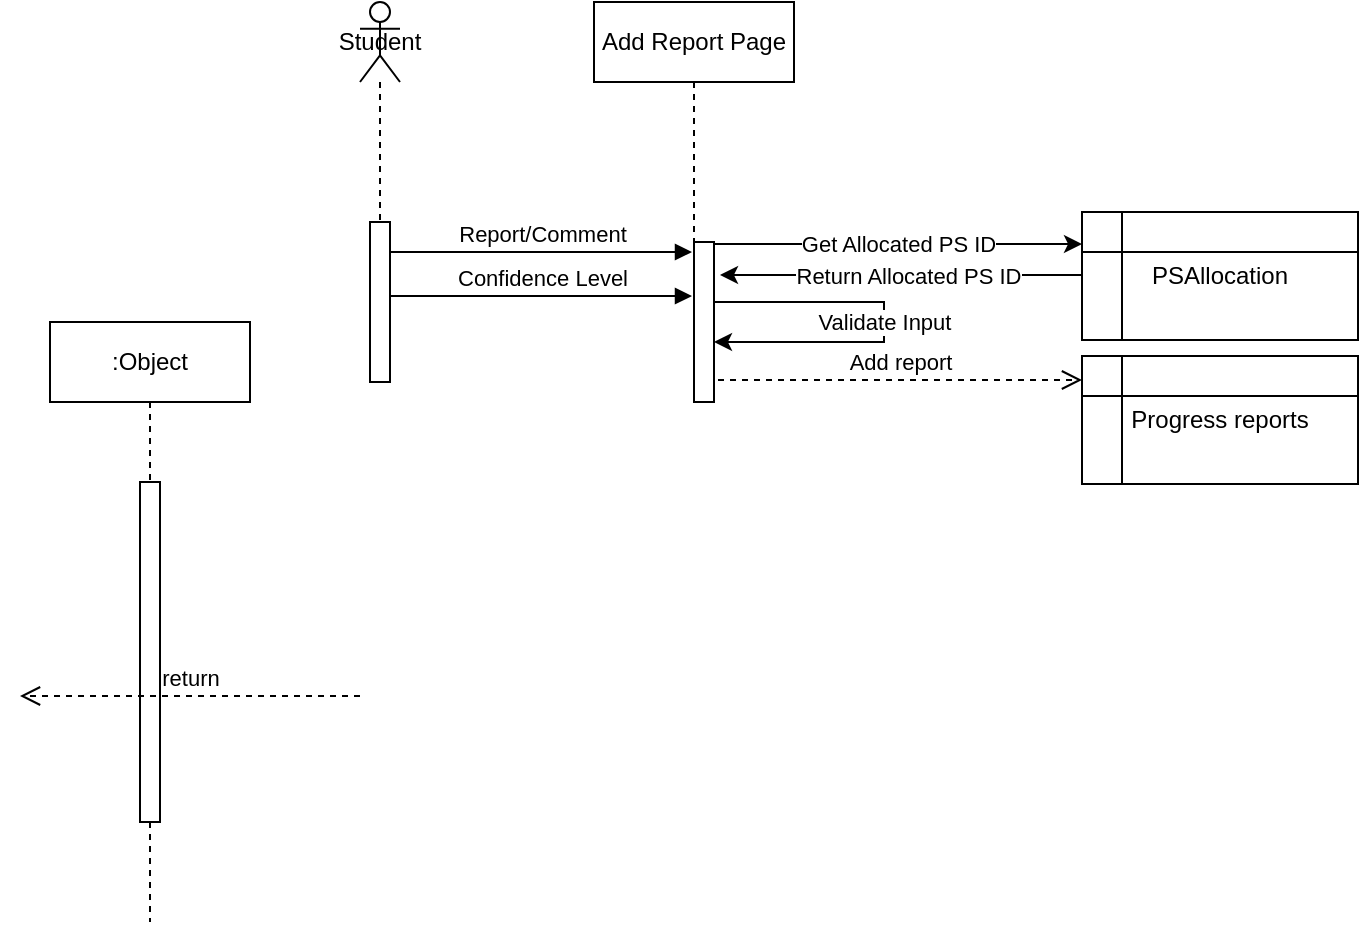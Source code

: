 <mxfile version="22.1.8" type="github">
  <diagram name="Page-1" id="2YBvvXClWsGukQMizWep">
    <mxGraphModel dx="2099" dy="573" grid="0" gridSize="10" guides="1" tooltips="1" connect="1" arrows="1" fold="1" page="1" pageScale="1" pageWidth="850" pageHeight="1100" math="0" shadow="0">
      <root>
        <mxCell id="0" />
        <mxCell id="1" parent="0" />
        <mxCell id="Sj0PimiOQqgLw83jFbK4-4" value="Student" style="shape=umlLifeline;perimeter=lifelinePerimeter;whiteSpace=wrap;html=1;container=1;dropTarget=0;collapsible=0;recursiveResize=0;outlineConnect=0;portConstraint=eastwest;newEdgeStyle={&quot;curved&quot;:0,&quot;rounded&quot;:0};participant=umlActor;" vertex="1" parent="1">
          <mxGeometry x="173" y="90" width="20" height="188" as="geometry" />
        </mxCell>
        <mxCell id="aM9ryv3xv72pqoxQDRHE-1" value="Add Report Page" style="shape=umlLifeline;perimeter=lifelinePerimeter;whiteSpace=wrap;html=1;container=0;dropTarget=0;collapsible=0;recursiveResize=0;outlineConnect=0;portConstraint=eastwest;newEdgeStyle={&quot;edgeStyle&quot;:&quot;elbowEdgeStyle&quot;,&quot;elbow&quot;:&quot;vertical&quot;,&quot;curved&quot;:0,&quot;rounded&quot;:0};" parent="1" vertex="1">
          <mxGeometry x="290" y="90" width="100" height="200" as="geometry" />
        </mxCell>
        <mxCell id="aM9ryv3xv72pqoxQDRHE-4" value="" style="html=1;points=[];perimeter=orthogonalPerimeter;outlineConnect=0;targetShapes=umlLifeline;portConstraint=eastwest;newEdgeStyle={&quot;edgeStyle&quot;:&quot;elbowEdgeStyle&quot;,&quot;elbow&quot;:&quot;vertical&quot;,&quot;curved&quot;:0,&quot;rounded&quot;:0};" parent="aM9ryv3xv72pqoxQDRHE-1" vertex="1">
          <mxGeometry x="50" y="120" width="10" height="80" as="geometry" />
        </mxCell>
        <mxCell id="Sj0PimiOQqgLw83jFbK4-13" value="Validate Input" style="edgeStyle=elbowEdgeStyle;rounded=0;orthogonalLoop=1;jettySize=auto;html=1;elbow=vertical;curved=0;" edge="1" parent="aM9ryv3xv72pqoxQDRHE-1" source="aM9ryv3xv72pqoxQDRHE-4" target="aM9ryv3xv72pqoxQDRHE-4">
          <mxGeometry relative="1" as="geometry">
            <Array as="points">
              <mxPoint x="145" y="164" />
            </Array>
          </mxGeometry>
        </mxCell>
        <mxCell id="aM9ryv3xv72pqoxQDRHE-5" value=":Object" style="shape=umlLifeline;perimeter=lifelinePerimeter;whiteSpace=wrap;html=1;container=0;dropTarget=0;collapsible=0;recursiveResize=0;outlineConnect=0;portConstraint=eastwest;newEdgeStyle={&quot;edgeStyle&quot;:&quot;elbowEdgeStyle&quot;,&quot;elbow&quot;:&quot;vertical&quot;,&quot;curved&quot;:0,&quot;rounded&quot;:0};" parent="1" vertex="1">
          <mxGeometry x="18" y="250" width="100" height="300" as="geometry" />
        </mxCell>
        <mxCell id="aM9ryv3xv72pqoxQDRHE-6" value="" style="html=1;points=[];perimeter=orthogonalPerimeter;outlineConnect=0;targetShapes=umlLifeline;portConstraint=eastwest;newEdgeStyle={&quot;edgeStyle&quot;:&quot;elbowEdgeStyle&quot;,&quot;elbow&quot;:&quot;vertical&quot;,&quot;curved&quot;:0,&quot;rounded&quot;:0};" parent="aM9ryv3xv72pqoxQDRHE-5" vertex="1">
          <mxGeometry x="45" y="80" width="10" height="170" as="geometry" />
        </mxCell>
        <mxCell id="aM9ryv3xv72pqoxQDRHE-8" value="return" style="html=1;verticalAlign=bottom;endArrow=open;dashed=1;endSize=8;edgeStyle=elbowEdgeStyle;elbow=vertical;curved=0;rounded=0;" parent="1" edge="1">
          <mxGeometry relative="1" as="geometry">
            <mxPoint x="3" y="437" as="targetPoint" />
            <Array as="points">
              <mxPoint x="98" y="437" />
            </Array>
            <mxPoint x="173" y="437" as="sourcePoint" />
          </mxGeometry>
        </mxCell>
        <mxCell id="aM9ryv3xv72pqoxQDRHE-10" value="Add report" style="html=1;verticalAlign=bottom;endArrow=open;dashed=1;endSize=8;edgeStyle=elbowEdgeStyle;elbow=vertical;curved=0;rounded=0;" parent="1" target="Sj0PimiOQqgLw83jFbK4-8" edge="1">
          <mxGeometry relative="1" as="geometry">
            <mxPoint x="517" y="279" as="targetPoint" />
            <Array as="points">
              <mxPoint x="432" y="279" />
            </Array>
            <mxPoint x="352" y="279" as="sourcePoint" />
          </mxGeometry>
        </mxCell>
        <mxCell id="Sj0PimiOQqgLw83jFbK4-2" value="" style="html=1;points=[];perimeter=orthogonalPerimeter;outlineConnect=0;targetShapes=umlLifeline;portConstraint=eastwest;newEdgeStyle={&quot;edgeStyle&quot;:&quot;elbowEdgeStyle&quot;,&quot;elbow&quot;:&quot;vertical&quot;,&quot;curved&quot;:0,&quot;rounded&quot;:0};" vertex="1" parent="1">
          <mxGeometry x="178" y="200" width="10" height="80" as="geometry" />
        </mxCell>
        <mxCell id="Sj0PimiOQqgLw83jFbK4-5" value="Report/Comment" style="html=1;verticalAlign=bottom;endArrow=block;edgeStyle=elbowEdgeStyle;elbow=vertical;curved=0;rounded=0;" edge="1" parent="1">
          <mxGeometry relative="1" as="geometry">
            <mxPoint x="188" y="215" as="sourcePoint" />
            <Array as="points">
              <mxPoint x="273" y="215" />
            </Array>
            <mxPoint x="339" y="215" as="targetPoint" />
          </mxGeometry>
        </mxCell>
        <mxCell id="Sj0PimiOQqgLw83jFbK4-6" value="Confidence Level" style="html=1;verticalAlign=bottom;endArrow=block;edgeStyle=elbowEdgeStyle;elbow=vertical;curved=0;rounded=0;" edge="1" parent="1">
          <mxGeometry relative="1" as="geometry">
            <mxPoint x="188" y="237" as="sourcePoint" />
            <Array as="points">
              <mxPoint x="273" y="237" />
            </Array>
            <mxPoint x="339" y="237" as="targetPoint" />
          </mxGeometry>
        </mxCell>
        <mxCell id="Sj0PimiOQqgLw83jFbK4-12" value="Return Allocated PS ID" style="edgeStyle=orthogonalEdgeStyle;rounded=0;orthogonalLoop=1;jettySize=auto;html=1;exitX=0;exitY=0.75;exitDx=0;exitDy=0;" edge="1" parent="1">
          <mxGeometry relative="1" as="geometry">
            <mxPoint x="535" y="227.5" as="sourcePoint" />
            <mxPoint x="353" y="226.5" as="targetPoint" />
            <Array as="points">
              <mxPoint x="537" y="227.5" />
              <mxPoint x="537" y="226.5" />
            </Array>
          </mxGeometry>
        </mxCell>
        <mxCell id="Sj0PimiOQqgLw83jFbK4-7" value="PSAllocation" style="shape=internalStorage;whiteSpace=wrap;html=1;backgroundOutline=1;" vertex="1" parent="1">
          <mxGeometry x="534" y="195" width="138" height="64" as="geometry" />
        </mxCell>
        <mxCell id="Sj0PimiOQqgLw83jFbK4-8" value="Progress reports" style="shape=internalStorage;whiteSpace=wrap;html=1;backgroundOutline=1;" vertex="1" parent="1">
          <mxGeometry x="534" y="267" width="138" height="64" as="geometry" />
        </mxCell>
        <mxCell id="Sj0PimiOQqgLw83jFbK4-10" value="Get Allocated PS ID" style="edgeStyle=elbowEdgeStyle;rounded=0;orthogonalLoop=1;jettySize=auto;html=1;elbow=vertical;curved=0;entryX=0;entryY=0.25;entryDx=0;entryDy=0;" edge="1" parent="1" source="aM9ryv3xv72pqoxQDRHE-4" target="Sj0PimiOQqgLw83jFbK4-7">
          <mxGeometry relative="1" as="geometry" />
        </mxCell>
      </root>
    </mxGraphModel>
  </diagram>
</mxfile>
